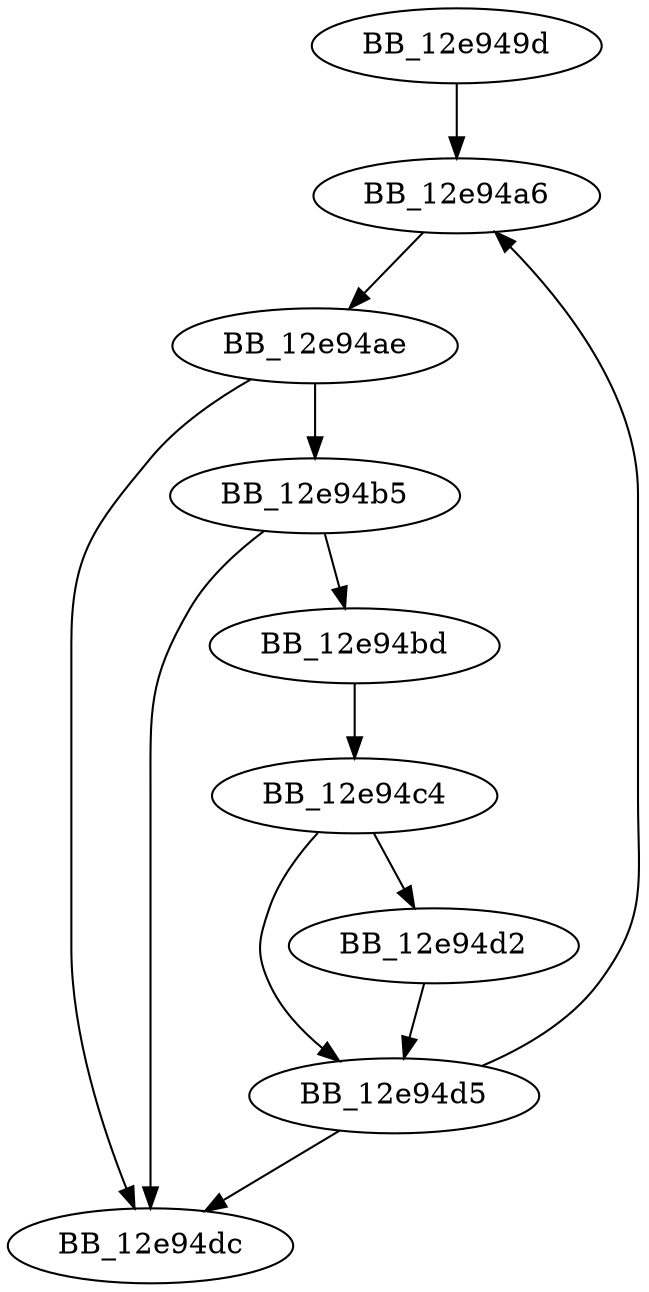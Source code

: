 DiGraph __malloc_crt{
BB_12e949d->BB_12e94a6
BB_12e94a6->BB_12e94ae
BB_12e94ae->BB_12e94b5
BB_12e94ae->BB_12e94dc
BB_12e94b5->BB_12e94bd
BB_12e94b5->BB_12e94dc
BB_12e94bd->BB_12e94c4
BB_12e94c4->BB_12e94d2
BB_12e94c4->BB_12e94d5
BB_12e94d2->BB_12e94d5
BB_12e94d5->BB_12e94a6
BB_12e94d5->BB_12e94dc
}
